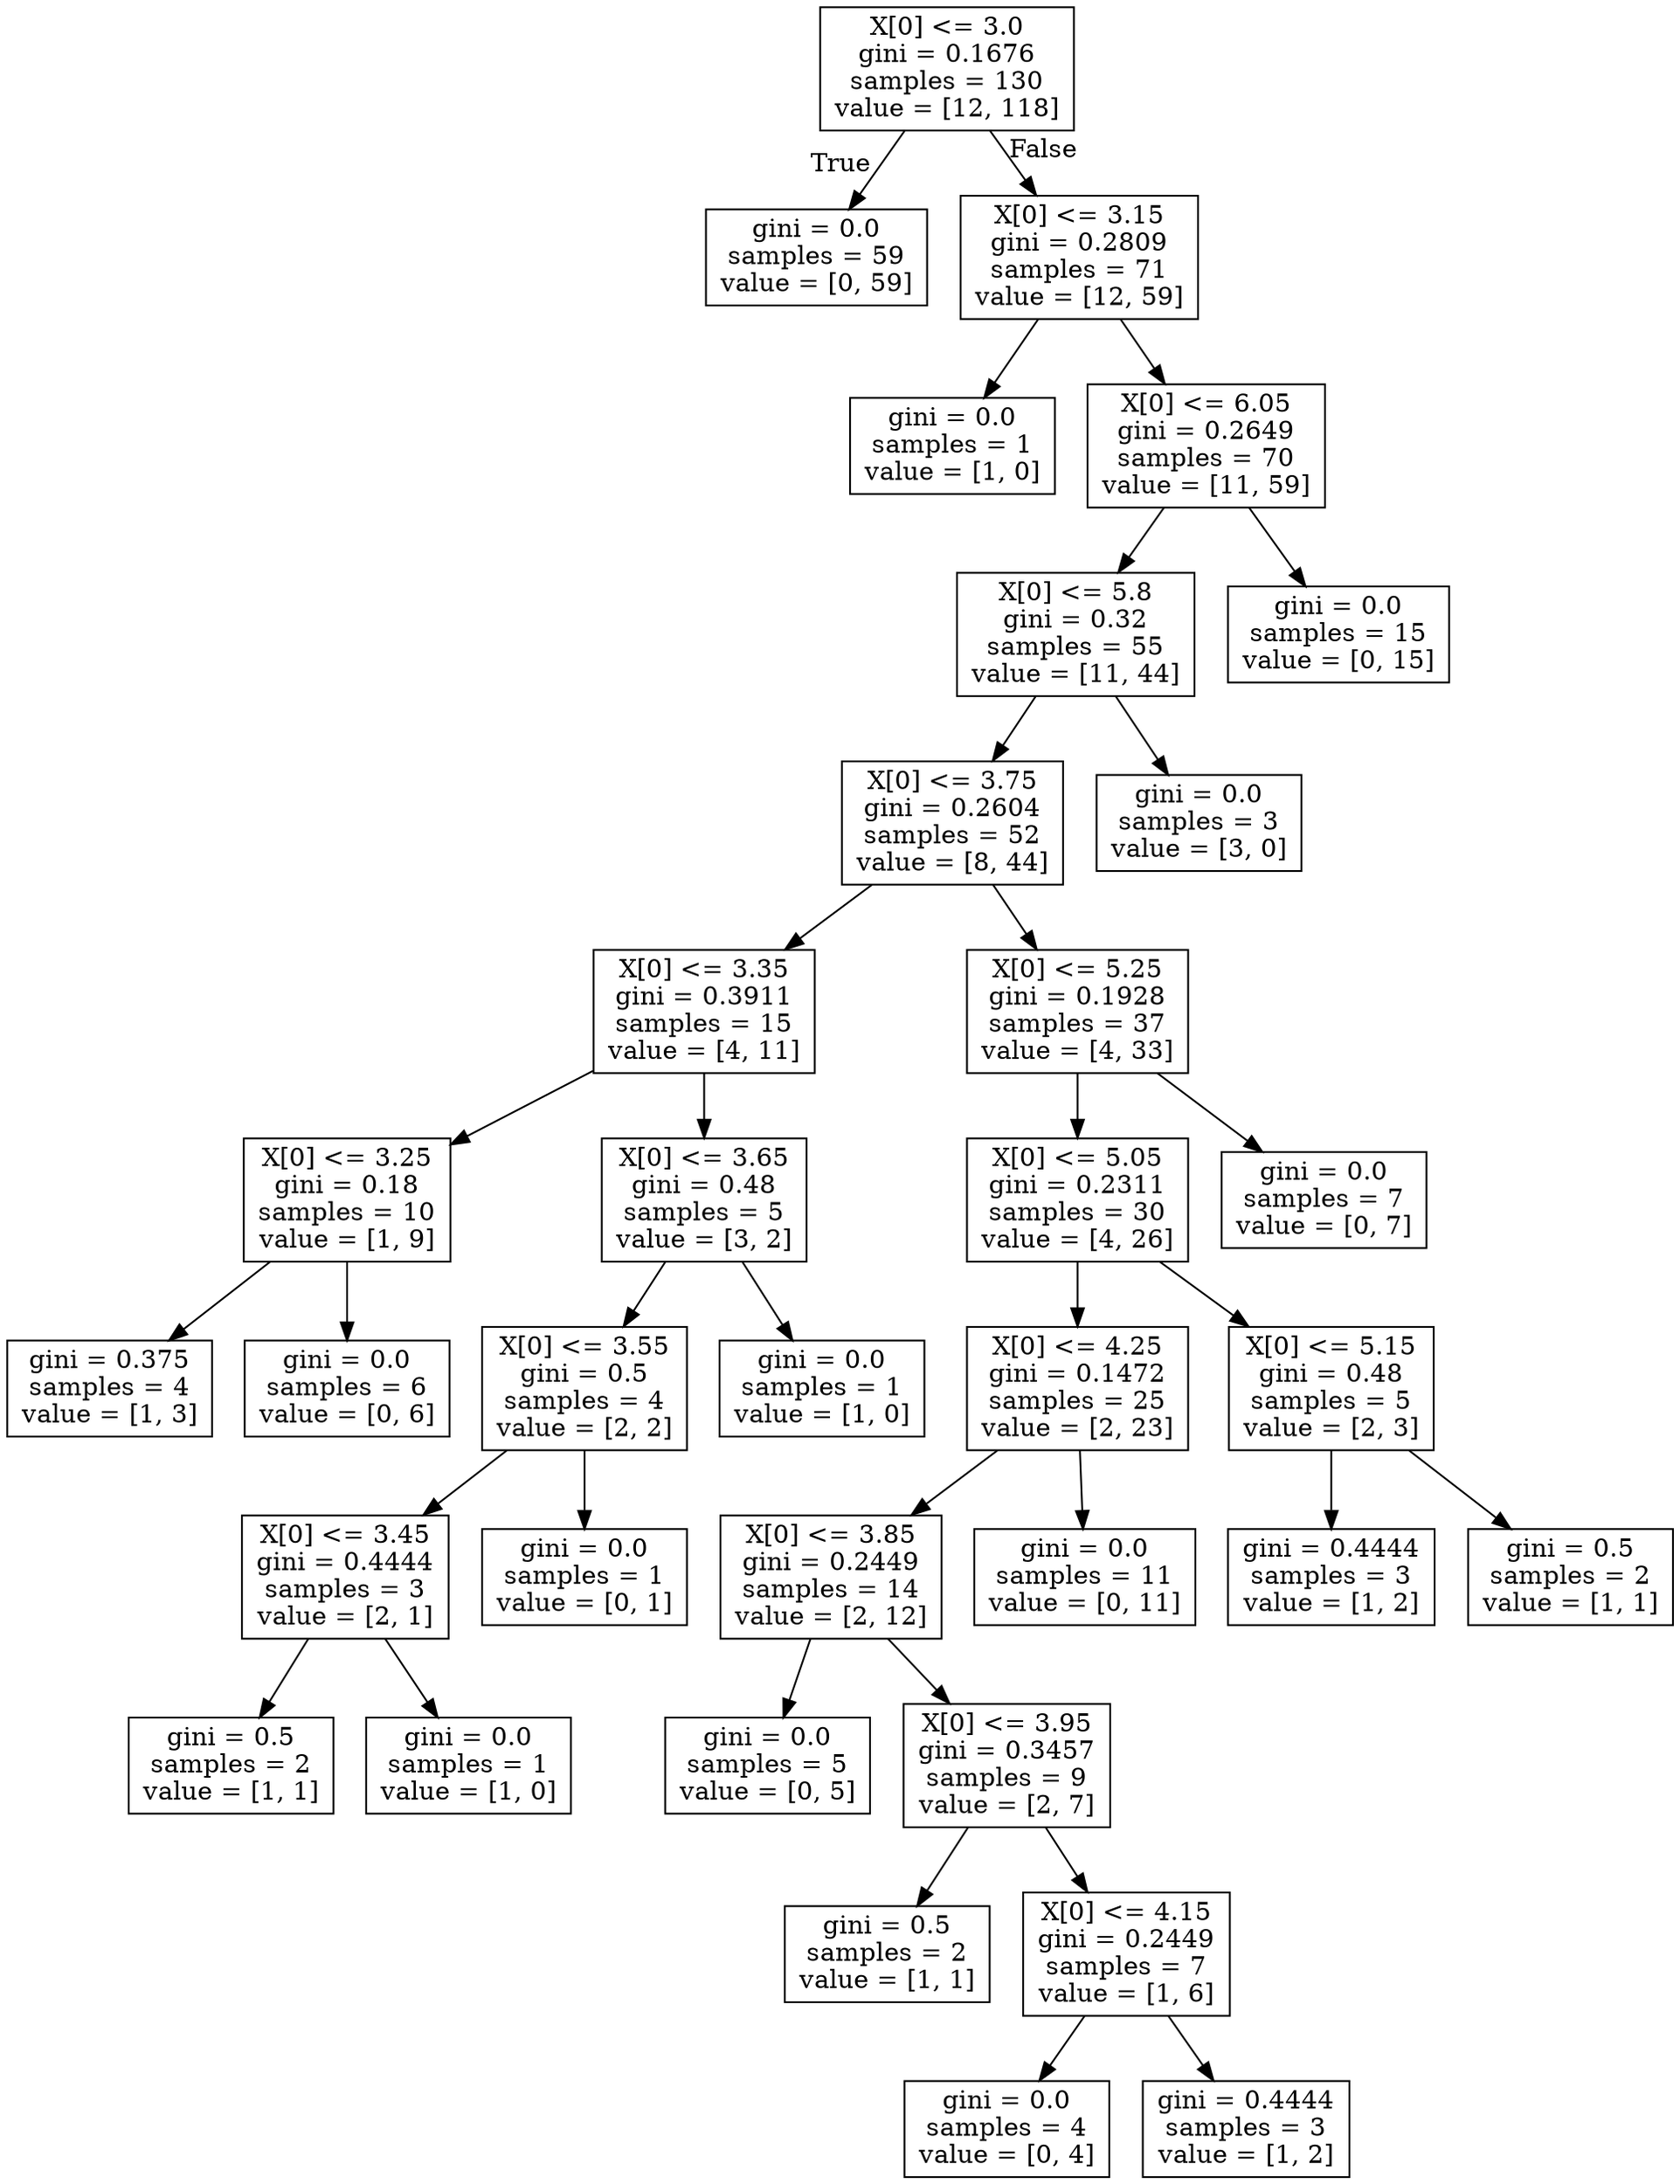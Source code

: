 digraph Tree {
node [shape=box] ;
0 [label="X[0] <= 3.0\ngini = 0.1676\nsamples = 130\nvalue = [12, 118]"] ;
1 [label="gini = 0.0\nsamples = 59\nvalue = [0, 59]"] ;
0 -> 1 [labeldistance=2.5, labelangle=45, headlabel="True"] ;
2 [label="X[0] <= 3.15\ngini = 0.2809\nsamples = 71\nvalue = [12, 59]"] ;
0 -> 2 [labeldistance=2.5, labelangle=-45, headlabel="False"] ;
3 [label="gini = 0.0\nsamples = 1\nvalue = [1, 0]"] ;
2 -> 3 ;
4 [label="X[0] <= 6.05\ngini = 0.2649\nsamples = 70\nvalue = [11, 59]"] ;
2 -> 4 ;
5 [label="X[0] <= 5.8\ngini = 0.32\nsamples = 55\nvalue = [11, 44]"] ;
4 -> 5 ;
6 [label="X[0] <= 3.75\ngini = 0.2604\nsamples = 52\nvalue = [8, 44]"] ;
5 -> 6 ;
7 [label="X[0] <= 3.35\ngini = 0.3911\nsamples = 15\nvalue = [4, 11]"] ;
6 -> 7 ;
8 [label="X[0] <= 3.25\ngini = 0.18\nsamples = 10\nvalue = [1, 9]"] ;
7 -> 8 ;
9 [label="gini = 0.375\nsamples = 4\nvalue = [1, 3]"] ;
8 -> 9 ;
10 [label="gini = 0.0\nsamples = 6\nvalue = [0, 6]"] ;
8 -> 10 ;
11 [label="X[0] <= 3.65\ngini = 0.48\nsamples = 5\nvalue = [3, 2]"] ;
7 -> 11 ;
12 [label="X[0] <= 3.55\ngini = 0.5\nsamples = 4\nvalue = [2, 2]"] ;
11 -> 12 ;
13 [label="X[0] <= 3.45\ngini = 0.4444\nsamples = 3\nvalue = [2, 1]"] ;
12 -> 13 ;
14 [label="gini = 0.5\nsamples = 2\nvalue = [1, 1]"] ;
13 -> 14 ;
15 [label="gini = 0.0\nsamples = 1\nvalue = [1, 0]"] ;
13 -> 15 ;
16 [label="gini = 0.0\nsamples = 1\nvalue = [0, 1]"] ;
12 -> 16 ;
17 [label="gini = 0.0\nsamples = 1\nvalue = [1, 0]"] ;
11 -> 17 ;
18 [label="X[0] <= 5.25\ngini = 0.1928\nsamples = 37\nvalue = [4, 33]"] ;
6 -> 18 ;
19 [label="X[0] <= 5.05\ngini = 0.2311\nsamples = 30\nvalue = [4, 26]"] ;
18 -> 19 ;
20 [label="X[0] <= 4.25\ngini = 0.1472\nsamples = 25\nvalue = [2, 23]"] ;
19 -> 20 ;
21 [label="X[0] <= 3.85\ngini = 0.2449\nsamples = 14\nvalue = [2, 12]"] ;
20 -> 21 ;
22 [label="gini = 0.0\nsamples = 5\nvalue = [0, 5]"] ;
21 -> 22 ;
23 [label="X[0] <= 3.95\ngini = 0.3457\nsamples = 9\nvalue = [2, 7]"] ;
21 -> 23 ;
24 [label="gini = 0.5\nsamples = 2\nvalue = [1, 1]"] ;
23 -> 24 ;
25 [label="X[0] <= 4.15\ngini = 0.2449\nsamples = 7\nvalue = [1, 6]"] ;
23 -> 25 ;
26 [label="gini = 0.0\nsamples = 4\nvalue = [0, 4]"] ;
25 -> 26 ;
27 [label="gini = 0.4444\nsamples = 3\nvalue = [1, 2]"] ;
25 -> 27 ;
28 [label="gini = 0.0\nsamples = 11\nvalue = [0, 11]"] ;
20 -> 28 ;
29 [label="X[0] <= 5.15\ngini = 0.48\nsamples = 5\nvalue = [2, 3]"] ;
19 -> 29 ;
30 [label="gini = 0.4444\nsamples = 3\nvalue = [1, 2]"] ;
29 -> 30 ;
31 [label="gini = 0.5\nsamples = 2\nvalue = [1, 1]"] ;
29 -> 31 ;
32 [label="gini = 0.0\nsamples = 7\nvalue = [0, 7]"] ;
18 -> 32 ;
33 [label="gini = 0.0\nsamples = 3\nvalue = [3, 0]"] ;
5 -> 33 ;
34 [label="gini = 0.0\nsamples = 15\nvalue = [0, 15]"] ;
4 -> 34 ;
}